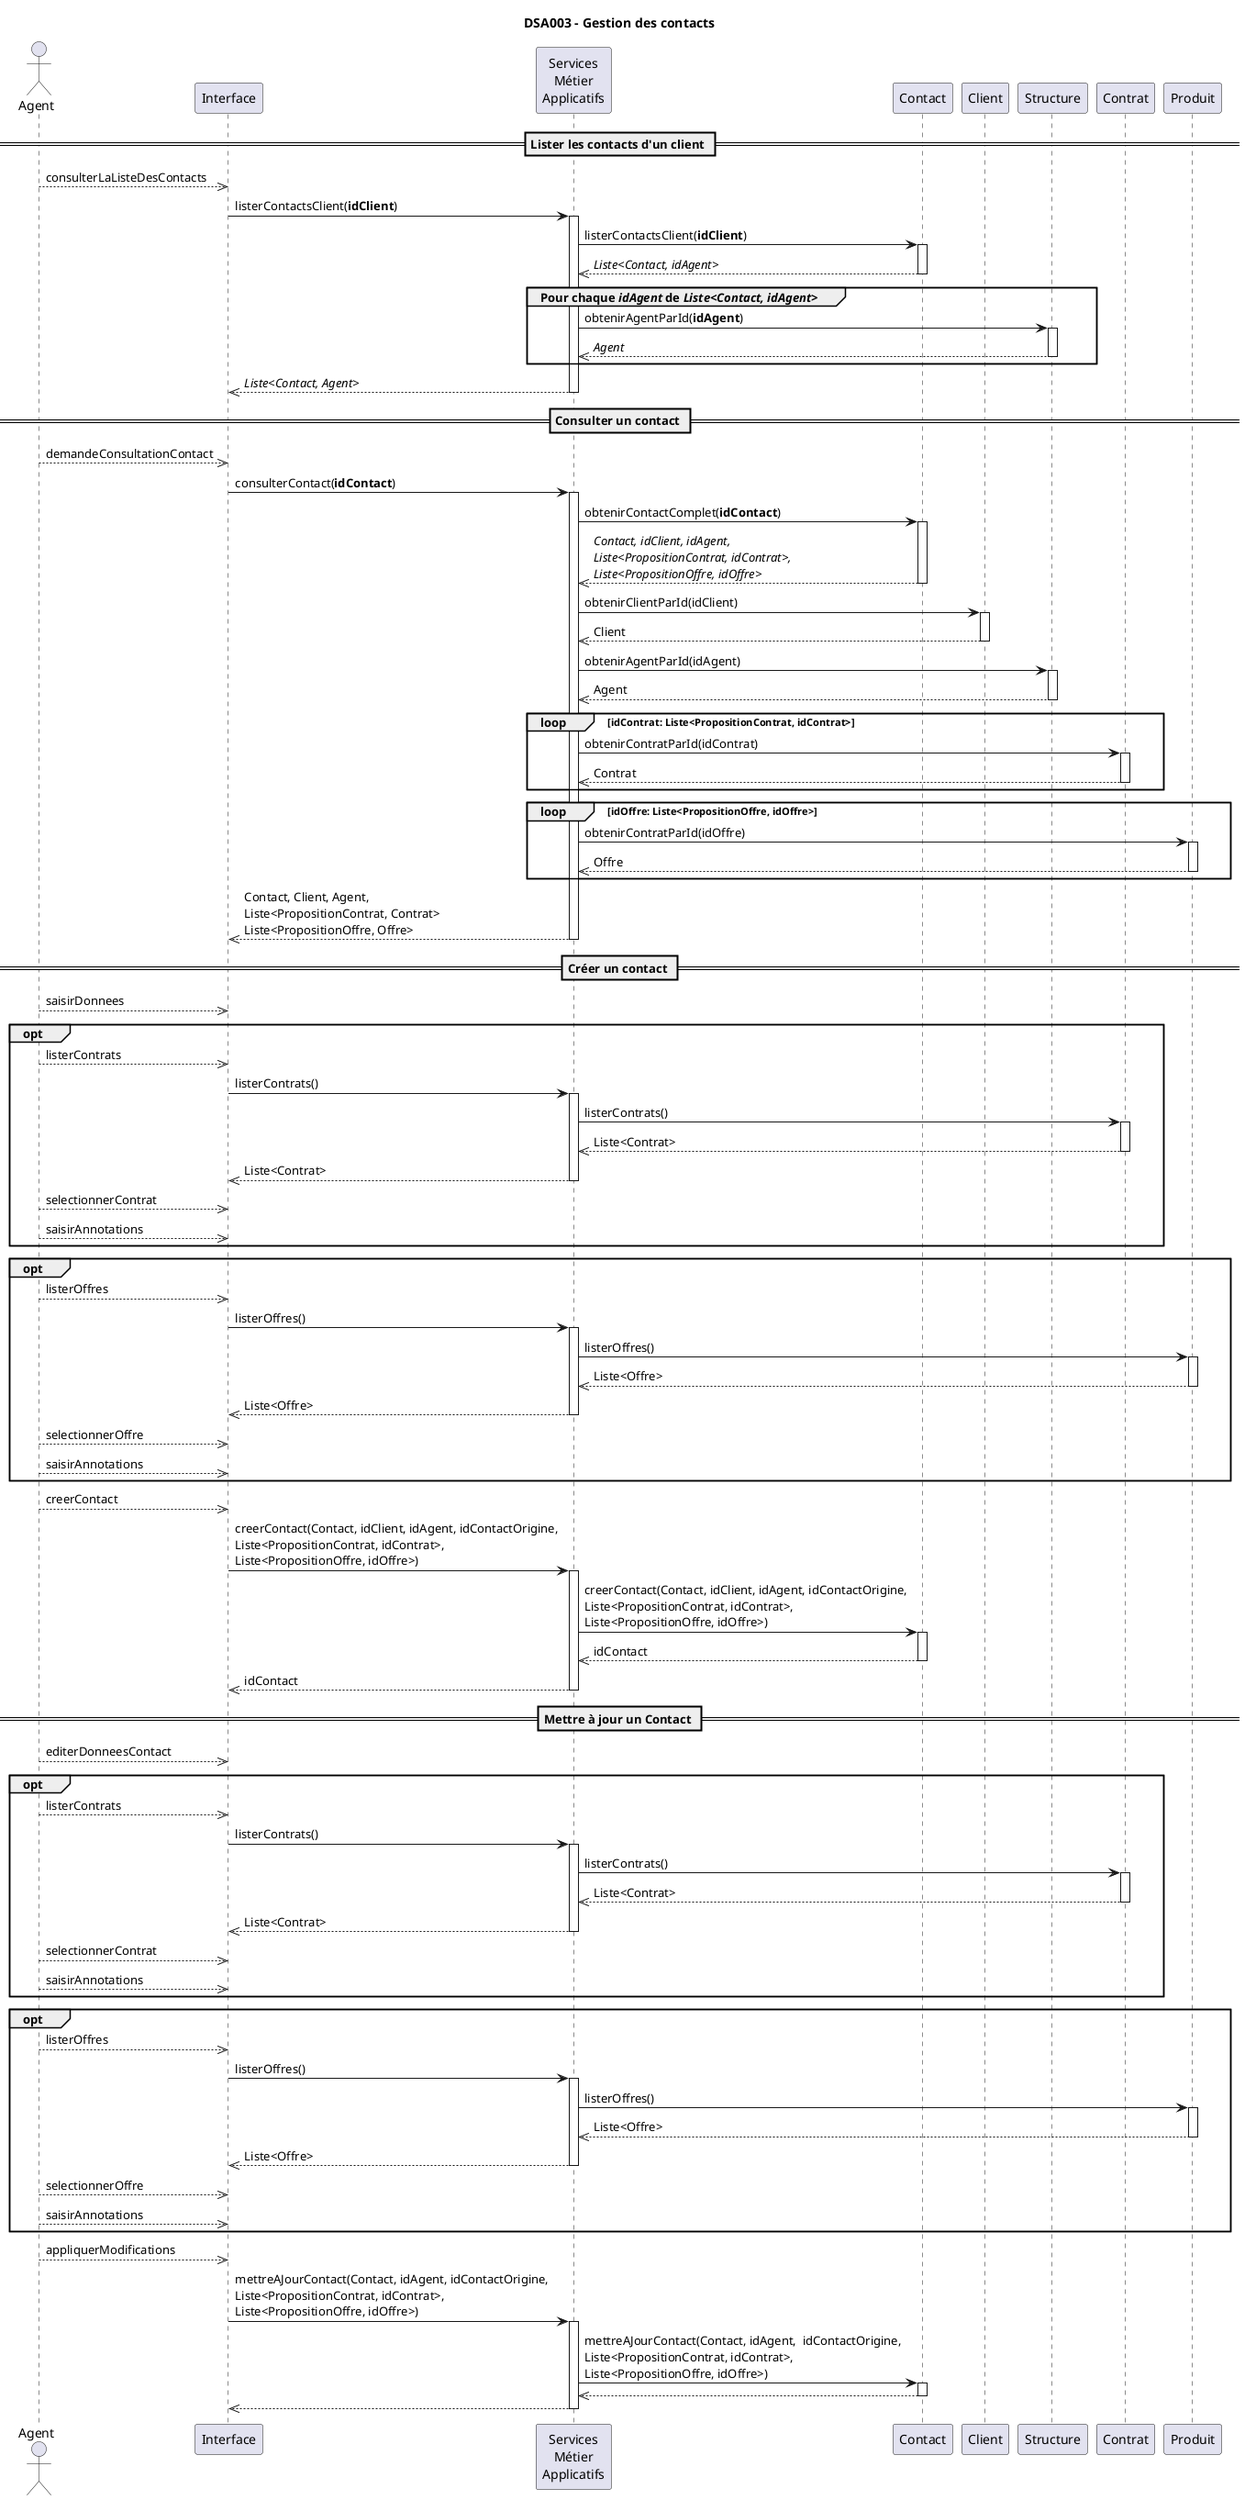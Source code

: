 @startuml
title DSA003 - Gestion des contacts

actor Agent
participant Interface as IHM
participant "Services\nMétier\nApplicatifs" as SMA
participant Contact as C
participant Client
participant Structure
participant Contrat
participant Produit


== Lister les contacts d'un client ==

'Lister les contacts d'un client
Agent -->> IHM: consulterLaListeDesContacts
    IHM -> SMA: listerContactsClient(**idClient**)
    activate SMA
        SMA -> C: listerContactsClient(**idClient**)
        activate C
        SMA <<-- C: //Liste<Contact, idAgent>//
        deactivate C

        group Pour chaque //idAgent// de //Liste<Contact, idAgent>//
            SMA -> Structure: obtenirAgentParId(**idAgent**)
            activate Structure
            SMA <<-- Structure: //Agent//
            deactivate Structure
        end
    IHM <<-- SMA: //Liste<Contact, Agent>//
    deactivate SMA
'Fin: Lister les contacts du client

== Consulter un contact ==

'Consulter un contact
Agent -->> IHM: demandeConsultationContact
    IHM -> SMA: consulterContact(**idContact**)
    activate SMA
        SMA -> C: obtenirContactComplet(**idContact**)
        activate C
        SMA <<-- C: //Contact, idClient, idAgent,//\n//Liste<PropositionContrat, idContrat>,//\n//Liste<PropositionOffre, idOffre>//
        deactivate C

        SMA -> Client: obtenirClientParId(idClient)
        activate Client
        SMA <<-- Client: Client
        deactivate Client

        SMA -> Structure: obtenirAgentParId(idAgent)
        activate Structure
        SMA <<-- Structure: Agent
        deactivate Structure

        loop idContrat: Liste<PropositionContrat, idContrat>
            SMA -> Contrat: obtenirContratParId(idContrat)
            activate Contrat
            SMA <<-- Contrat: Contrat
            deactivate Contrat
        end

        loop idOffre: Liste<PropositionOffre, idOffre>
            SMA -> Produit: obtenirContratParId(idOffre)
            activate Produit
            SMA <<-- Produit: Offre
            deactivate Produit
        end

    IHM <<-- SMA: Contact, Client, Agent,\nListe<PropositionContrat, Contrat>\nListe<PropositionOffre, Offre>
    deactivate SMA
'Fin: Consulter un contact

== Créer un contact ==

'Créer un contact
Agent -->> IHM: saisirDonnees

opt
    Agent -->> IHM: listerContrats
        IHM -> SMA: listerContrats()
        activate SMA
            SMA -> Contrat: listerContrats()
            activate Contrat
            SMA <<-- Contrat: Liste<Contrat>
            deactivate Contrat
        IHM <<-- SMA: Liste<Contrat>
        deactivate SMA
    Agent -->> IHM: selectionnerContrat
    Agent -->> IHM: saisirAnnotations
end

opt
    Agent -->> IHM: listerOffres
        IHM -> SMA: listerOffres()
        activate SMA
            SMA -> Produit: listerOffres()
            activate Produit
            SMA <<-- Produit: Liste<Offre>
            deactivate Produit
        IHM <<-- SMA: Liste<Offre>
        deactivate SMA
    Agent -->> IHM: selectionnerOffre
    Agent -->> IHM: saisirAnnotations
end

Agent -->> IHM: creerContact
    IHM -> SMA: creerContact(Contact, idClient, idAgent, idContactOrigine,\nListe<PropositionContrat, idContrat>,\nListe<PropositionOffre, idOffre>)
    activate SMA
        SMA -> C: creerContact(Contact, idClient, idAgent, idContactOrigine,\nListe<PropositionContrat, idContrat>,\nListe<PropositionOffre, idOffre>)
        activate C
        SMA <<-- C: idContact
        deactivate C
    IHM <<-- SMA: idContact
    deactivate SMA

'Fin: Créer un contact

== Mettre à jour un Contact ==

'Mettre à jour un contact
Agent -->> IHM: editerDonneesContact

opt
    Agent -->> IHM: listerContrats
        IHM -> SMA: listerContrats()
        activate SMA
            SMA -> Contrat: listerContrats()
            activate Contrat
            SMA <<-- Contrat: Liste<Contrat>
            deactivate Contrat
        IHM <<-- SMA: Liste<Contrat>
        deactivate SMA
    Agent -->> IHM: selectionnerContrat
    Agent -->> IHM: saisirAnnotations
end

opt
    Agent -->> IHM: listerOffres
        IHM -> SMA: listerOffres()
        activate SMA
            SMA -> Produit: listerOffres()
            activate Produit
            SMA <<-- Produit: Liste<Offre>
            deactivate Produit
        IHM <<-- SMA: Liste<Offre>
        deactivate SMA
    Agent -->> IHM: selectionnerOffre
    Agent -->> IHM: saisirAnnotations
end

Agent -->> IHM: appliquerModifications
    IHM -> SMA: mettreAJourContact(Contact, idAgent, idContactOrigine,\nListe<PropositionContrat, idContrat>,\nListe<PropositionOffre, idOffre>)
    activate SMA
        SMA -> C: mettreAJourContact(Contact, idAgent,  idContactOrigine,\nListe<PropositionContrat, idContrat>,\nListe<PropositionOffre, idOffre>)
        activate C
        SMA <<-- C
        deactivate C
    IHM <<-- SMA
    deactivate SMA

'Fin: Mettre à jour un contact


@enduml
